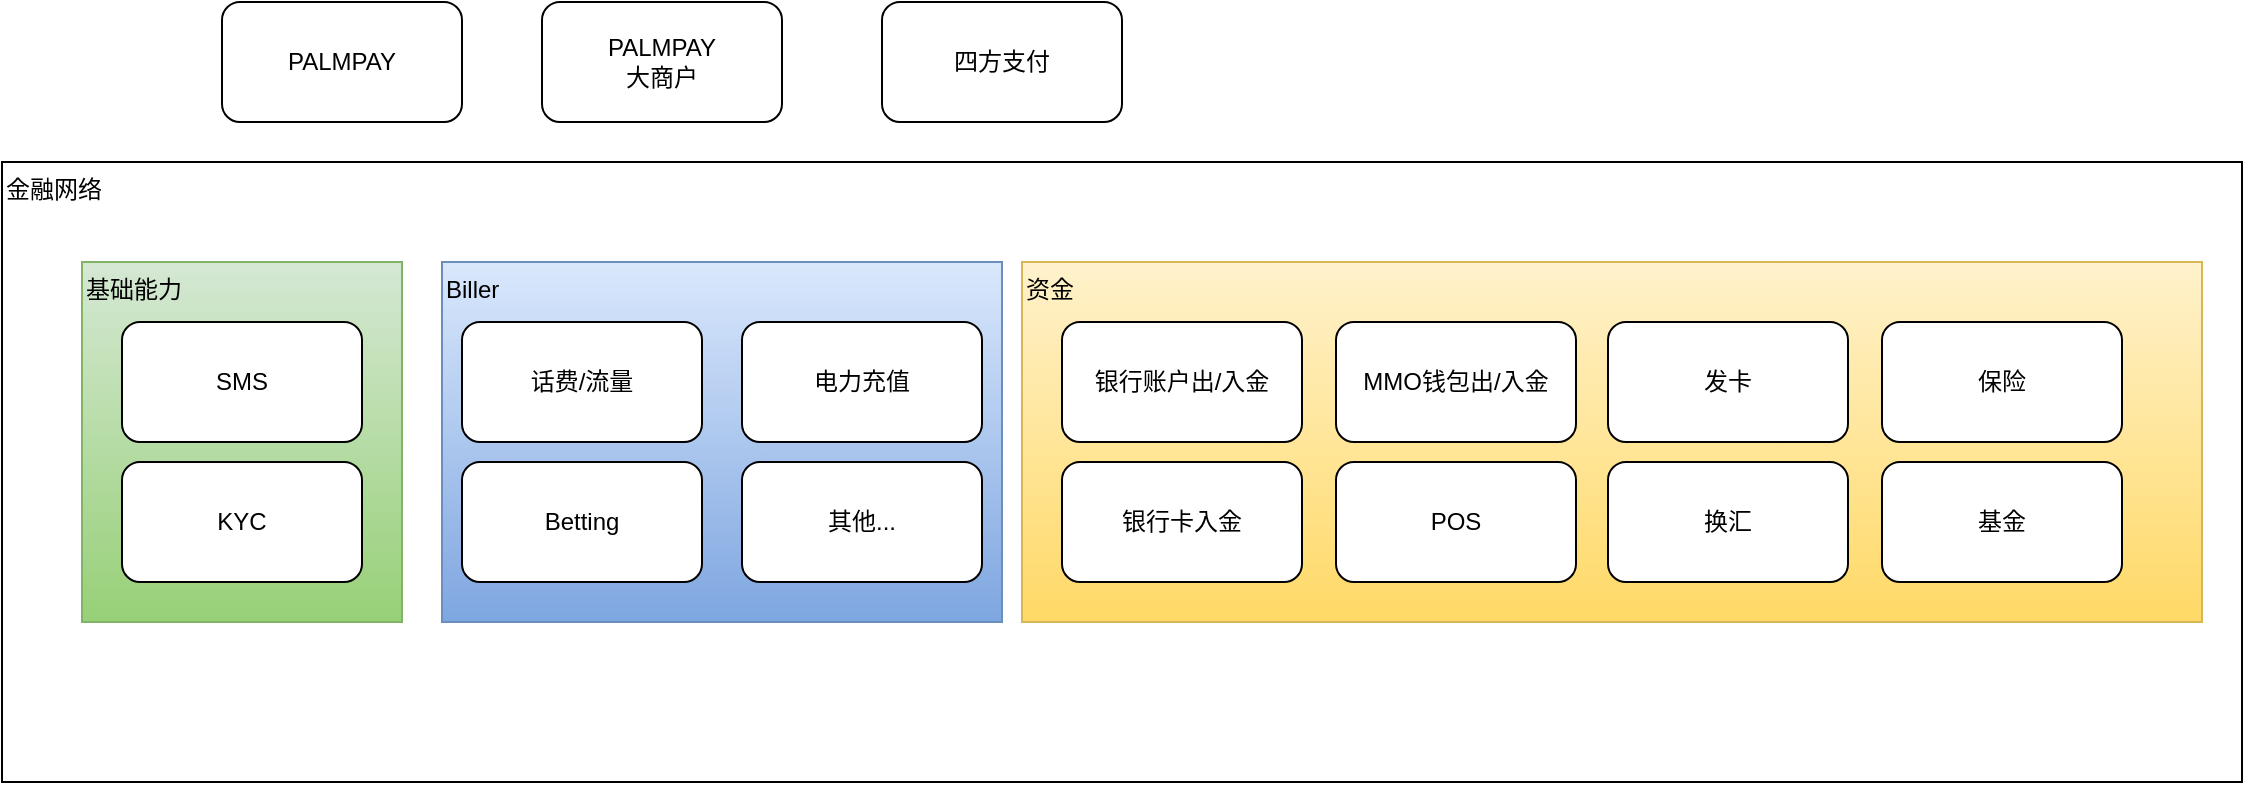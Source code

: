 <mxfile version="23.1.2" type="github">
  <diagram name="Page-1" id="M1yy-GvjyFfZm3IYTepG">
    <mxGraphModel dx="1005" dy="635" grid="1" gridSize="10" guides="1" tooltips="1" connect="1" arrows="1" fold="1" page="1" pageScale="1" pageWidth="827" pageHeight="1169" math="0" shadow="0">
      <root>
        <mxCell id="0" />
        <mxCell id="1" parent="0" />
        <mxCell id="-Y6mkT-v8iXgjHk7GUST-2" value="PALMPAY" style="rounded=1;whiteSpace=wrap;html=1;" vertex="1" parent="1">
          <mxGeometry x="150" y="130" width="120" height="60" as="geometry" />
        </mxCell>
        <mxCell id="-Y6mkT-v8iXgjHk7GUST-3" value="PALMPAY&lt;br&gt;大商户" style="rounded=1;whiteSpace=wrap;html=1;" vertex="1" parent="1">
          <mxGeometry x="310" y="130" width="120" height="60" as="geometry" />
        </mxCell>
        <mxCell id="-Y6mkT-v8iXgjHk7GUST-4" value="四方支付" style="rounded=1;whiteSpace=wrap;html=1;" vertex="1" parent="1">
          <mxGeometry x="480" y="130" width="120" height="60" as="geometry" />
        </mxCell>
        <mxCell id="-Y6mkT-v8iXgjHk7GUST-5" value="金融网络" style="rounded=0;whiteSpace=wrap;html=1;verticalAlign=top;align=left;" vertex="1" parent="1">
          <mxGeometry x="40" y="210" width="1120" height="310" as="geometry" />
        </mxCell>
        <mxCell id="-Y6mkT-v8iXgjHk7GUST-6" value="基础能力" style="rounded=0;whiteSpace=wrap;html=1;align=left;verticalAlign=top;fillColor=#d5e8d4;gradientColor=#97d077;strokeColor=#82b366;" vertex="1" parent="1">
          <mxGeometry x="80" y="260" width="160" height="180" as="geometry" />
        </mxCell>
        <mxCell id="-Y6mkT-v8iXgjHk7GUST-7" value="SMS" style="rounded=1;whiteSpace=wrap;html=1;" vertex="1" parent="1">
          <mxGeometry x="100" y="290" width="120" height="60" as="geometry" />
        </mxCell>
        <mxCell id="-Y6mkT-v8iXgjHk7GUST-8" value="KYC" style="rounded=1;whiteSpace=wrap;html=1;" vertex="1" parent="1">
          <mxGeometry x="100" y="360" width="120" height="60" as="geometry" />
        </mxCell>
        <mxCell id="-Y6mkT-v8iXgjHk7GUST-9" value="Biller" style="rounded=0;whiteSpace=wrap;html=1;align=left;verticalAlign=top;fillColor=#dae8fc;gradientColor=#7ea6e0;strokeColor=#6c8ebf;" vertex="1" parent="1">
          <mxGeometry x="260" y="260" width="280" height="180" as="geometry" />
        </mxCell>
        <mxCell id="-Y6mkT-v8iXgjHk7GUST-10" value="资金" style="rounded=0;whiteSpace=wrap;html=1;align=left;verticalAlign=top;fillColor=#fff2cc;gradientColor=#ffd966;strokeColor=#d6b656;" vertex="1" parent="1">
          <mxGeometry x="550" y="260" width="590" height="180" as="geometry" />
        </mxCell>
        <mxCell id="-Y6mkT-v8iXgjHk7GUST-11" value="话费/流量" style="rounded=1;whiteSpace=wrap;html=1;" vertex="1" parent="1">
          <mxGeometry x="270" y="290" width="120" height="60" as="geometry" />
        </mxCell>
        <mxCell id="-Y6mkT-v8iXgjHk7GUST-12" value="Betting" style="rounded=1;whiteSpace=wrap;html=1;" vertex="1" parent="1">
          <mxGeometry x="270" y="360" width="120" height="60" as="geometry" />
        </mxCell>
        <mxCell id="-Y6mkT-v8iXgjHk7GUST-13" value="电力充值" style="rounded=1;whiteSpace=wrap;html=1;" vertex="1" parent="1">
          <mxGeometry x="410" y="290" width="120" height="60" as="geometry" />
        </mxCell>
        <mxCell id="-Y6mkT-v8iXgjHk7GUST-14" value="其他..." style="rounded=1;whiteSpace=wrap;html=1;" vertex="1" parent="1">
          <mxGeometry x="410" y="360" width="120" height="60" as="geometry" />
        </mxCell>
        <mxCell id="-Y6mkT-v8iXgjHk7GUST-15" value="银行账户出/入金" style="rounded=1;whiteSpace=wrap;html=1;" vertex="1" parent="1">
          <mxGeometry x="570" y="290" width="120" height="60" as="geometry" />
        </mxCell>
        <mxCell id="-Y6mkT-v8iXgjHk7GUST-16" value="银行卡入金" style="rounded=1;whiteSpace=wrap;html=1;" vertex="1" parent="1">
          <mxGeometry x="570" y="360" width="120" height="60" as="geometry" />
        </mxCell>
        <mxCell id="-Y6mkT-v8iXgjHk7GUST-17" value="MMO钱包出/入金" style="rounded=1;whiteSpace=wrap;html=1;" vertex="1" parent="1">
          <mxGeometry x="707" y="290" width="120" height="60" as="geometry" />
        </mxCell>
        <mxCell id="-Y6mkT-v8iXgjHk7GUST-18" value="POS" style="rounded=1;whiteSpace=wrap;html=1;" vertex="1" parent="1">
          <mxGeometry x="707" y="360" width="120" height="60" as="geometry" />
        </mxCell>
        <mxCell id="-Y6mkT-v8iXgjHk7GUST-19" value="发卡" style="rounded=1;whiteSpace=wrap;html=1;" vertex="1" parent="1">
          <mxGeometry x="843" y="290" width="120" height="60" as="geometry" />
        </mxCell>
        <mxCell id="-Y6mkT-v8iXgjHk7GUST-20" value="换汇" style="rounded=1;whiteSpace=wrap;html=1;" vertex="1" parent="1">
          <mxGeometry x="843" y="360" width="120" height="60" as="geometry" />
        </mxCell>
        <mxCell id="-Y6mkT-v8iXgjHk7GUST-21" value="保险" style="rounded=1;whiteSpace=wrap;html=1;" vertex="1" parent="1">
          <mxGeometry x="980" y="290" width="120" height="60" as="geometry" />
        </mxCell>
        <mxCell id="-Y6mkT-v8iXgjHk7GUST-22" value="基金" style="rounded=1;whiteSpace=wrap;html=1;" vertex="1" parent="1">
          <mxGeometry x="980" y="360" width="120" height="60" as="geometry" />
        </mxCell>
      </root>
    </mxGraphModel>
  </diagram>
</mxfile>
